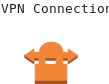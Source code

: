 <?xml version="1.0" encoding="UTF-8"?>
<dia:diagram xmlns:dia="http://www.lysator.liu.se/~alla/dia/">
  <dia:layer name="Fondo" visible="true" active="true">
    <dia:group>
      <dia:object type="Standard - Text" version="1" id="O0">
        <dia:attribute name="obj_pos">
          <dia:point val="0,0"/>
        </dia:attribute>
        <dia:attribute name="obj_bb">
          <dia:rectangle val="0,-0.595;5.39,0.15"/>
        </dia:attribute>
        <dia:attribute name="text">
          <dia:composite type="text">
            <dia:attribute name="string">
              <dia:string>#VPN Connection#</dia:string>
            </dia:attribute>
            <dia:attribute name="font">
              <dia:font family="monospace" style="0" name="Courier"/>
            </dia:attribute>
            <dia:attribute name="height">
              <dia:real val="0.8"/>
            </dia:attribute>
            <dia:attribute name="pos">
              <dia:point val="0,0"/>
            </dia:attribute>
            <dia:attribute name="color">
              <dia:color val="#231f20"/>
            </dia:attribute>
            <dia:attribute name="alignment">
              <dia:enum val="0"/>
            </dia:attribute>
          </dia:composite>
        </dia:attribute>
        <dia:attribute name="valign">
          <dia:enum val="3"/>
        </dia:attribute>
      </dia:object>
      <dia:group>
        <dia:group>
          <dia:object type="Standard - BezierLine" version="0" id="O1">
            <dia:attribute name="obj_pos">
              <dia:point val="2.477,1.716"/>
            </dia:attribute>
            <dia:attribute name="obj_bb">
              <dia:rectangle val="2.228,1.716;2.477,1.953"/>
            </dia:attribute>
            <dia:attribute name="bez_points">
              <dia:point val="2.477,1.716"/>
              <dia:point val="2.477,1.829"/>
              <dia:point val="2.477,1.716"/>
              <dia:point val="2.477,1.829"/>
              <dia:point val="2.476,1.829"/>
              <dia:point val="2.475,1.829"/>
              <dia:point val="2.474,1.829"/>
              <dia:point val="2.333,1.829"/>
              <dia:point val="2.263,1.889"/>
              <dia:point val="2.228,1.953"/>
              <dia:point val="2.228,1.839"/>
              <dia:point val="2.228,1.953"/>
              <dia:point val="2.228,1.839"/>
              <dia:point val="2.263,1.775"/>
              <dia:point val="2.333,1.716"/>
              <dia:point val="2.474,1.716"/>
              <dia:point val="2.475,1.716"/>
              <dia:point val="2.476,1.716"/>
              <dia:point val="2.477,1.716"/>
            </dia:attribute>
            <dia:attribute name="corner_types">
              <dia:enum val="0"/>
              <dia:enum val="0"/>
              <dia:enum val="0"/>
              <dia:enum val="0"/>
              <dia:enum val="0"/>
              <dia:enum val="0"/>
              <dia:enum val="0"/>
            </dia:attribute>
            <dia:attribute name="line_color">
              <dia:color val="#9d5025"/>
            </dia:attribute>
            <dia:attribute name="line_width">
              <dia:real val="0"/>
            </dia:attribute>
          </dia:object>
          <dia:object type="Standard - BezierLine" version="0" id="O2">
            <dia:attribute name="obj_pos">
              <dia:point val="2.228,1.839"/>
            </dia:attribute>
            <dia:attribute name="obj_bb">
              <dia:rectangle val="2.208,1.839;2.228,1.998"/>
            </dia:attribute>
            <dia:attribute name="bez_points">
              <dia:point val="2.228,1.839"/>
              <dia:point val="2.228,1.953"/>
              <dia:point val="2.228,1.839"/>
              <dia:point val="2.228,1.953"/>
              <dia:point val="2.219,1.968"/>
              <dia:point val="2.213,1.984"/>
              <dia:point val="2.208,1.998"/>
              <dia:point val="2.208,1.885"/>
              <dia:point val="2.208,1.998"/>
              <dia:point val="2.208,1.885"/>
              <dia:point val="2.213,1.87"/>
              <dia:point val="2.219,1.854"/>
              <dia:point val="2.228,1.839"/>
            </dia:attribute>
            <dia:attribute name="corner_types">
              <dia:enum val="0"/>
              <dia:enum val="0"/>
              <dia:enum val="0"/>
              <dia:enum val="0"/>
              <dia:enum val="0"/>
            </dia:attribute>
            <dia:attribute name="line_color">
              <dia:color val="#9d5025"/>
            </dia:attribute>
            <dia:attribute name="line_width">
              <dia:real val="0"/>
            </dia:attribute>
          </dia:object>
          <dia:object type="Standard - BezierLine" version="0" id="O3">
            <dia:attribute name="obj_pos">
              <dia:point val="2.208,1.885"/>
            </dia:attribute>
            <dia:attribute name="obj_bb">
              <dia:rectangle val="1.197,1.885;3.197,2.191"/>
            </dia:attribute>
            <dia:attribute name="bez_points">
              <dia:point val="2.208,1.885"/>
              <dia:point val="2.208,1.999"/>
              <dia:point val="2.208,1.885"/>
              <dia:point val="2.208,1.999"/>
              <dia:point val="2.203,2.016"/>
              <dia:point val="2.199,2.033"/>
              <dia:point val="2.197,2.048"/>
              <dia:point val="2.197,1.934"/>
              <dia:point val="2.197,2.048"/>
              <dia:point val="2.197,1.934"/>
              <dia:point val="2.199,1.919"/>
              <dia:point val="2.203,1.903"/>
              <dia:point val="2.208,1.885"/>
            </dia:attribute>
            <dia:attribute name="corner_types">
              <dia:enum val="0"/>
              <dia:enum val="0"/>
              <dia:enum val="0"/>
              <dia:enum val="0"/>
              <dia:enum val="0"/>
            </dia:attribute>
            <dia:attribute name="line_color">
              <dia:color val="#9d5025"/>
            </dia:attribute>
            <dia:attribute name="line_width">
              <dia:real val="0"/>
            </dia:attribute>
          </dia:object>
          <dia:object type="Standard - BezierLine" version="0" id="O4">
            <dia:attribute name="obj_pos">
              <dia:point val="2.197,1.934"/>
            </dia:attribute>
            <dia:attribute name="obj_bb">
              <dia:rectangle val="1.194,1.934;3.194,2.091"/>
            </dia:attribute>
            <dia:attribute name="bez_points">
              <dia:point val="2.197,1.934"/>
              <dia:point val="2.197,2.048"/>
              <dia:point val="2.197,1.934"/>
              <dia:point val="2.197,2.048"/>
              <dia:point val="2.194,2.066"/>
              <dia:point val="2.194,2.081"/>
              <dia:point val="2.194,2.091"/>
              <dia:point val="2.194,1.978"/>
              <dia:point val="2.194,2.091"/>
              <dia:point val="2.194,1.978"/>
              <dia:point val="2.194,1.968"/>
              <dia:point val="2.194,1.952"/>
              <dia:point val="2.197,1.934"/>
            </dia:attribute>
            <dia:attribute name="corner_types">
              <dia:enum val="0"/>
              <dia:enum val="0"/>
              <dia:enum val="0"/>
              <dia:enum val="0"/>
              <dia:enum val="0"/>
            </dia:attribute>
            <dia:attribute name="line_color">
              <dia:color val="#9d5025"/>
            </dia:attribute>
            <dia:attribute name="line_width">
              <dia:real val="0"/>
            </dia:attribute>
          </dia:object>
        </dia:group>
        <dia:object type="Standard - Beziergon" version="0" id="O5">
          <dia:attribute name="obj_pos">
            <dia:point val="2.194,2.091"/>
          </dia:attribute>
          <dia:attribute name="obj_bb">
            <dia:rectangle val="1.194,1.716;3.194,2.091"/>
          </dia:attribute>
          <dia:attribute name="bez_points">
            <dia:point val="2.194,2.091"/>
            <dia:point val="2.194,1.978"/>
            <dia:point val="2.194,2.091"/>
            <dia:point val="2.194,1.978"/>
            <dia:point val="2.194,1.924"/>
            <dia:point val="2.211,1.716"/>
            <dia:point val="2.474,1.716"/>
            <dia:point val="2.475,1.716"/>
            <dia:point val="2.476,1.716"/>
            <dia:point val="2.477,1.716"/>
            <dia:point val="2.477,1.829"/>
            <dia:point val="2.477,1.716"/>
            <dia:point val="2.477,1.829"/>
            <dia:point val="2.476,1.829"/>
            <dia:point val="2.475,1.829"/>
            <dia:point val="2.474,1.829"/>
            <dia:point val="2.211,1.829"/>
            <dia:point val="2.194,2.037"/>
          </dia:attribute>
          <dia:attribute name="corner_types">
            <dia:enum val="-1548163432"/>
            <dia:enum val="0"/>
            <dia:enum val="0"/>
            <dia:enum val="0"/>
            <dia:enum val="0"/>
            <dia:enum val="0"/>
            <dia:enum val="0"/>
          </dia:attribute>
          <dia:attribute name="line_color">
            <dia:color val="#9d5025"/>
          </dia:attribute>
          <dia:attribute name="line_width">
            <dia:real val="0"/>
          </dia:attribute>
          <dia:attribute name="inner_color">
            <dia:color val="#9d5025"/>
          </dia:attribute>
          <dia:attribute name="show_background">
            <dia:boolean val="true"/>
          </dia:attribute>
        </dia:object>
        <dia:group>
          <dia:object type="Standard - BezierLine" version="0" id="O6">
            <dia:attribute name="obj_pos">
              <dia:point val="2.76,1.98"/>
            </dia:attribute>
            <dia:attribute name="obj_bb">
              <dia:rectangle val="1.76,1.716;3.76,2.133"/>
            </dia:attribute>
            <dia:attribute name="bez_points">
              <dia:point val="2.76,1.98"/>
              <dia:point val="2.76,2.094"/>
              <dia:point val="2.76,1.98"/>
              <dia:point val="2.76,2.094"/>
              <dia:point val="2.758,2.046"/>
              <dia:point val="2.738,1.83"/>
              <dia:point val="2.477,1.829"/>
              <dia:point val="2.477,1.716"/>
              <dia:point val="2.477,1.829"/>
              <dia:point val="2.477,1.716"/>
              <dia:point val="2.738,1.716"/>
              <dia:point val="2.758,1.933"/>
              <dia:point val="2.76,1.98"/>
            </dia:attribute>
            <dia:attribute name="corner_types">
              <dia:enum val="0"/>
              <dia:enum val="0"/>
              <dia:enum val="0"/>
              <dia:enum val="0"/>
              <dia:enum val="0"/>
            </dia:attribute>
            <dia:attribute name="line_color">
              <dia:color val="#9d5025"/>
            </dia:attribute>
            <dia:attribute name="line_width">
              <dia:real val="0"/>
            </dia:attribute>
          </dia:object>
        </dia:group>
        <dia:object type="Standard - Beziergon" version="0" id="O7">
          <dia:attribute name="obj_pos">
            <dia:point val="2.76,1.98"/>
          </dia:attribute>
          <dia:attribute name="obj_bb">
            <dia:rectangle val="1.76,1.716;3.76,2.133"/>
          </dia:attribute>
          <dia:attribute name="bez_points">
            <dia:point val="2.76,1.98"/>
            <dia:point val="2.76,2.094"/>
            <dia:point val="2.76,1.98"/>
            <dia:point val="2.76,2.094"/>
            <dia:point val="2.758,2.046"/>
            <dia:point val="2.738,1.83"/>
            <dia:point val="2.477,1.829"/>
            <dia:point val="2.477,1.716"/>
            <dia:point val="2.477,1.829"/>
            <dia:point val="2.477,1.716"/>
            <dia:point val="2.738,1.716"/>
            <dia:point val="2.758,1.933"/>
          </dia:attribute>
          <dia:attribute name="corner_types">
            <dia:enum val="0"/>
            <dia:enum val="0"/>
            <dia:enum val="0"/>
            <dia:enum val="0"/>
            <dia:enum val="0"/>
          </dia:attribute>
          <dia:attribute name="line_color">
            <dia:color val="#9d5025"/>
          </dia:attribute>
          <dia:attribute name="line_width">
            <dia:real val="0"/>
          </dia:attribute>
          <dia:attribute name="inner_color">
            <dia:color val="#9d5025"/>
          </dia:attribute>
          <dia:attribute name="show_background">
            <dia:boolean val="true"/>
          </dia:attribute>
        </dia:object>
        <dia:group>
          <dia:object type="Standard - Box" version="0" id="O8">
            <dia:attribute name="obj_pos">
              <dia:point val="3.088,2.248"/>
            </dia:attribute>
            <dia:attribute name="obj_bb">
              <dia:rectangle val="3.088,2.248;3.363,2.362"/>
            </dia:attribute>
            <dia:attribute name="elem_corner">
              <dia:point val="3.088,2.248"/>
            </dia:attribute>
            <dia:attribute name="elem_width">
              <dia:real val="0.275"/>
            </dia:attribute>
            <dia:attribute name="elem_height">
              <dia:real val="0.114"/>
            </dia:attribute>
            <dia:attribute name="border_width">
              <dia:real val="0"/>
            </dia:attribute>
            <dia:attribute name="border_color">
              <dia:color val="#9d5025"/>
            </dia:attribute>
            <dia:attribute name="inner_color">
              <dia:color val="#9d5025"/>
            </dia:attribute>
            <dia:attribute name="show_background">
              <dia:boolean val="true"/>
            </dia:attribute>
          </dia:object>
        </dia:group>
        <dia:group>
          <dia:object type="Standard - Box" version="0" id="O9">
            <dia:attribute name="obj_pos">
              <dia:point val="2.196,2.248"/>
            </dia:attribute>
            <dia:attribute name="obj_bb">
              <dia:rectangle val="2.196,2.248;2.76,2.362"/>
            </dia:attribute>
            <dia:attribute name="elem_corner">
              <dia:point val="2.196,2.248"/>
            </dia:attribute>
            <dia:attribute name="elem_width">
              <dia:real val="0.565"/>
            </dia:attribute>
            <dia:attribute name="elem_height">
              <dia:real val="0.114"/>
            </dia:attribute>
            <dia:attribute name="border_width">
              <dia:real val="0"/>
            </dia:attribute>
            <dia:attribute name="border_color">
              <dia:color val="#9d5025"/>
            </dia:attribute>
            <dia:attribute name="inner_color">
              <dia:color val="#9d5025"/>
            </dia:attribute>
            <dia:attribute name="show_background">
              <dia:boolean val="true"/>
            </dia:attribute>
          </dia:object>
        </dia:group>
        <dia:group>
          <dia:object type="Standard - Box" version="0" id="O10">
            <dia:attribute name="obj_pos">
              <dia:point val="1.639,2.248"/>
            </dia:attribute>
            <dia:attribute name="obj_bb">
              <dia:rectangle val="1.639,2.248;1.907,2.362"/>
            </dia:attribute>
            <dia:attribute name="elem_corner">
              <dia:point val="1.639,2.248"/>
            </dia:attribute>
            <dia:attribute name="elem_width">
              <dia:real val="0.269"/>
            </dia:attribute>
            <dia:attribute name="elem_height">
              <dia:real val="0.114"/>
            </dia:attribute>
            <dia:attribute name="border_width">
              <dia:real val="0"/>
            </dia:attribute>
            <dia:attribute name="border_color">
              <dia:color val="#9d5025"/>
            </dia:attribute>
            <dia:attribute name="inner_color">
              <dia:color val="#9d5025"/>
            </dia:attribute>
            <dia:attribute name="show_background">
              <dia:boolean val="true"/>
            </dia:attribute>
          </dia:object>
        </dia:group>
        <dia:group>
          <dia:object type="Standard - Polygon" version="0" id="O11">
            <dia:attribute name="obj_pos">
              <dia:point val="3.805,2.118"/>
            </dia:attribute>
            <dia:attribute name="obj_bb">
              <dia:rectangle val="3.363,2.118;3.805,2.536"/>
            </dia:attribute>
            <dia:attribute name="poly_points">
              <dia:point val="3.805,2.118"/>
              <dia:point val="3.805,2.232"/>
              <dia:point val="3.363,2.536"/>
              <dia:point val="3.363,2.422"/>
            </dia:attribute>
            <dia:attribute name="line_color">
              <dia:color val="#9d5025"/>
            </dia:attribute>
            <dia:attribute name="line_width">
              <dia:real val="0"/>
            </dia:attribute>
            <dia:attribute name="inner_color">
              <dia:color val="#9d5025"/>
            </dia:attribute>
            <dia:attribute name="show_background">
              <dia:boolean val="true"/>
            </dia:attribute>
          </dia:object>
        </dia:group>
        <dia:group>
          <dia:object type="Standard - Polygon" version="0" id="O12">
            <dia:attribute name="obj_pos">
              <dia:point val="1.639,2.423"/>
            </dia:attribute>
            <dia:attribute name="obj_bb">
              <dia:rectangle val="1.195,2.118;1.639,2.536"/>
            </dia:attribute>
            <dia:attribute name="poly_points">
              <dia:point val="1.639,2.423"/>
              <dia:point val="1.639,2.536"/>
              <dia:point val="1.195,2.232"/>
              <dia:point val="1.195,2.118"/>
            </dia:attribute>
            <dia:attribute name="line_color">
              <dia:color val="#9d5025"/>
            </dia:attribute>
            <dia:attribute name="line_width">
              <dia:real val="0"/>
            </dia:attribute>
            <dia:attribute name="inner_color">
              <dia:color val="#9d5025"/>
            </dia:attribute>
            <dia:attribute name="show_background">
              <dia:boolean val="true"/>
            </dia:attribute>
          </dia:object>
        </dia:group>
        <dia:group>
          <dia:object type="Standard - Box" version="0" id="O13">
            <dia:attribute name="obj_pos">
              <dia:point val="1.907,2.555"/>
            </dia:attribute>
            <dia:attribute name="obj_bb">
              <dia:rectangle val="1.907,2.555;2.196,2.669"/>
            </dia:attribute>
            <dia:attribute name="elem_corner">
              <dia:point val="1.907,2.555"/>
            </dia:attribute>
            <dia:attribute name="elem_width">
              <dia:real val="0.288"/>
            </dia:attribute>
            <dia:attribute name="elem_height">
              <dia:real val="0.114"/>
            </dia:attribute>
            <dia:attribute name="border_width">
              <dia:real val="0"/>
            </dia:attribute>
            <dia:attribute name="border_color">
              <dia:color val="#866929"/>
            </dia:attribute>
            <dia:attribute name="inner_color">
              <dia:color val="#866929"/>
            </dia:attribute>
            <dia:attribute name="show_background">
              <dia:boolean val="true"/>
            </dia:attribute>
          </dia:object>
        </dia:group>
        <dia:object type="Standard - Beziergon" version="0" id="O14">
          <dia:attribute name="obj_pos">
            <dia:point val="3.805,2.118"/>
          </dia:attribute>
          <dia:attribute name="obj_bb">
            <dia:rectangle val="1.195,1.465;3.805,3.421"/>
          </dia:attribute>
          <dia:attribute name="bez_points">
            <dia:point val="3.805,2.118"/>
            <dia:point val="3.363,2.422"/>
            <dia:point val="3.805,2.118"/>
            <dia:point val="3.363,2.422"/>
            <dia:point val="3.363,2.248"/>
            <dia:point val="3.363,2.422"/>
            <dia:point val="3.363,2.248"/>
            <dia:point val="3.088,2.248"/>
            <dia:point val="3.363,2.248"/>
            <dia:point val="3.088,2.248"/>
            <dia:point val="3.088,2.576"/>
            <dia:point val="3.088,2.248"/>
            <dia:point val="3.088,2.576"/>
            <dia:point val="3.284,2.576"/>
            <dia:point val="3.088,2.576"/>
            <dia:point val="3.284,2.576"/>
            <dia:point val="3.284,3.421"/>
            <dia:point val="3.284,2.576"/>
            <dia:point val="3.284,3.421"/>
            <dia:point val="1.712,3.421"/>
            <dia:point val="3.284,3.421"/>
            <dia:point val="1.712,3.421"/>
            <dia:point val="1.712,2.576"/>
            <dia:point val="1.712,3.421"/>
            <dia:point val="1.712,2.576"/>
            <dia:point val="2.76,2.576"/>
            <dia:point val="1.712,2.576"/>
            <dia:point val="2.76,2.576"/>
            <dia:point val="2.76,2.248"/>
            <dia:point val="2.76,2.576"/>
            <dia:point val="2.76,2.248"/>
            <dia:point val="2.196,2.248"/>
            <dia:point val="2.76,2.248"/>
            <dia:point val="2.196,2.248"/>
            <dia:point val="2.196,2.588"/>
            <dia:point val="2.196,2.248"/>
            <dia:point val="2.196,2.588"/>
            <dia:point val="1.907,2.588"/>
            <dia:point val="2.196,2.588"/>
            <dia:point val="1.907,2.588"/>
            <dia:point val="1.907,2.248"/>
            <dia:point val="1.907,2.588"/>
            <dia:point val="1.907,2.248"/>
            <dia:point val="1.639,2.248"/>
            <dia:point val="1.907,2.248"/>
            <dia:point val="1.639,2.248"/>
            <dia:point val="1.639,2.423"/>
            <dia:point val="1.639,2.248"/>
            <dia:point val="1.639,2.423"/>
            <dia:point val="1.195,2.118"/>
            <dia:point val="1.639,2.423"/>
            <dia:point val="1.195,2.118"/>
            <dia:point val="1.639,1.814"/>
            <dia:point val="1.195,2.118"/>
            <dia:point val="1.639,1.814"/>
            <dia:point val="1.639,1.98"/>
            <dia:point val="1.639,1.814"/>
            <dia:point val="1.639,1.98"/>
            <dia:point val="1.907,1.98"/>
            <dia:point val="1.639,1.98"/>
            <dia:point val="1.907,1.98"/>
            <dia:point val="1.942,1.662"/>
            <dia:point val="2.195,1.465"/>
            <dia:point val="2.5,1.465"/>
            <dia:point val="2.806,1.465"/>
            <dia:point val="3.088,1.639"/>
            <dia:point val="3.088,1.953"/>
            <dia:point val="3.088,1.98"/>
            <dia:point val="3.088,1.953"/>
            <dia:point val="3.088,1.98"/>
            <dia:point val="3.363,1.98"/>
            <dia:point val="3.088,1.98"/>
            <dia:point val="3.363,1.98"/>
            <dia:point val="3.363,1.814"/>
            <dia:point val="3.363,1.98"/>
            <dia:point val="3.363,1.814"/>
            <dia:point val="3.805,2.118"/>
            <dia:point val="3.363,1.814"/>
          </dia:attribute>
          <dia:attribute name="corner_types">
            <dia:enum val="-1548163352"/>
            <dia:enum val="0"/>
            <dia:enum val="0"/>
            <dia:enum val="0"/>
            <dia:enum val="0"/>
            <dia:enum val="0"/>
            <dia:enum val="0"/>
            <dia:enum val="0"/>
            <dia:enum val="0"/>
            <dia:enum val="0"/>
            <dia:enum val="0"/>
            <dia:enum val="0"/>
            <dia:enum val="0"/>
            <dia:enum val="0"/>
            <dia:enum val="0"/>
            <dia:enum val="0"/>
            <dia:enum val="0"/>
            <dia:enum val="0"/>
            <dia:enum val="0"/>
            <dia:enum val="0"/>
            <dia:enum val="0"/>
            <dia:enum val="0"/>
            <dia:enum val="0"/>
            <dia:enum val="0"/>
            <dia:enum val="0"/>
            <dia:enum val="0"/>
            <dia:enum val="0"/>
          </dia:attribute>
          <dia:attribute name="line_color">
            <dia:color val="#f58536"/>
          </dia:attribute>
          <dia:attribute name="line_width">
            <dia:real val="0"/>
          </dia:attribute>
          <dia:attribute name="inner_color">
            <dia:color val="#f58536"/>
          </dia:attribute>
          <dia:attribute name="show_background">
            <dia:boolean val="true"/>
          </dia:attribute>
        </dia:object>
        <dia:object type="Standard - BezierLine" version="0" id="O15">
          <dia:attribute name="obj_pos">
            <dia:point val="2.194,1.98"/>
          </dia:attribute>
          <dia:attribute name="obj_bb">
            <dia:rectangle val="2.194,1.716;2.76,1.98"/>
          </dia:attribute>
          <dia:attribute name="bez_points">
            <dia:point val="2.194,1.98"/>
            <dia:point val="2.76,1.98"/>
            <dia:point val="2.194,1.98"/>
            <dia:point val="2.76,1.98"/>
            <dia:point val="2.758,1.933"/>
            <dia:point val="2.738,1.716"/>
            <dia:point val="2.477,1.716"/>
            <dia:point val="2.476,1.716"/>
            <dia:point val="2.475,1.716"/>
            <dia:point val="2.474,1.716"/>
            <dia:point val="2.206,1.716"/>
            <dia:point val="2.193,1.931"/>
            <dia:point val="2.194,1.98"/>
          </dia:attribute>
          <dia:attribute name="corner_types">
            <dia:enum val="0"/>
            <dia:enum val="0"/>
            <dia:enum val="0"/>
            <dia:enum val="0"/>
            <dia:enum val="0"/>
          </dia:attribute>
          <dia:attribute name="line_color">
            <dia:color val="#f58536"/>
          </dia:attribute>
          <dia:attribute name="line_width">
            <dia:real val="0"/>
          </dia:attribute>
        </dia:object>
        <dia:group>
          <dia:object type="Standard - Box" version="0" id="O16">
            <dia:attribute name="obj_pos">
              <dia:point val="1.712,3.421"/>
            </dia:attribute>
            <dia:attribute name="obj_bb">
              <dia:rectangle val="1.712,3.421;3.284,3.535"/>
            </dia:attribute>
            <dia:attribute name="elem_corner">
              <dia:point val="1.712,3.421"/>
            </dia:attribute>
            <dia:attribute name="elem_width">
              <dia:real val="1.572"/>
            </dia:attribute>
            <dia:attribute name="elem_height">
              <dia:real val="0.114"/>
            </dia:attribute>
            <dia:attribute name="border_width">
              <dia:real val="0"/>
            </dia:attribute>
            <dia:attribute name="border_color">
              <dia:color val="#9d5025"/>
            </dia:attribute>
            <dia:attribute name="inner_color">
              <dia:color val="#9d5025"/>
            </dia:attribute>
            <dia:attribute name="show_background">
              <dia:boolean val="true"/>
            </dia:attribute>
          </dia:object>
        </dia:group>
      </dia:group>
    </dia:group>
  </dia:layer>
</dia:diagram>
